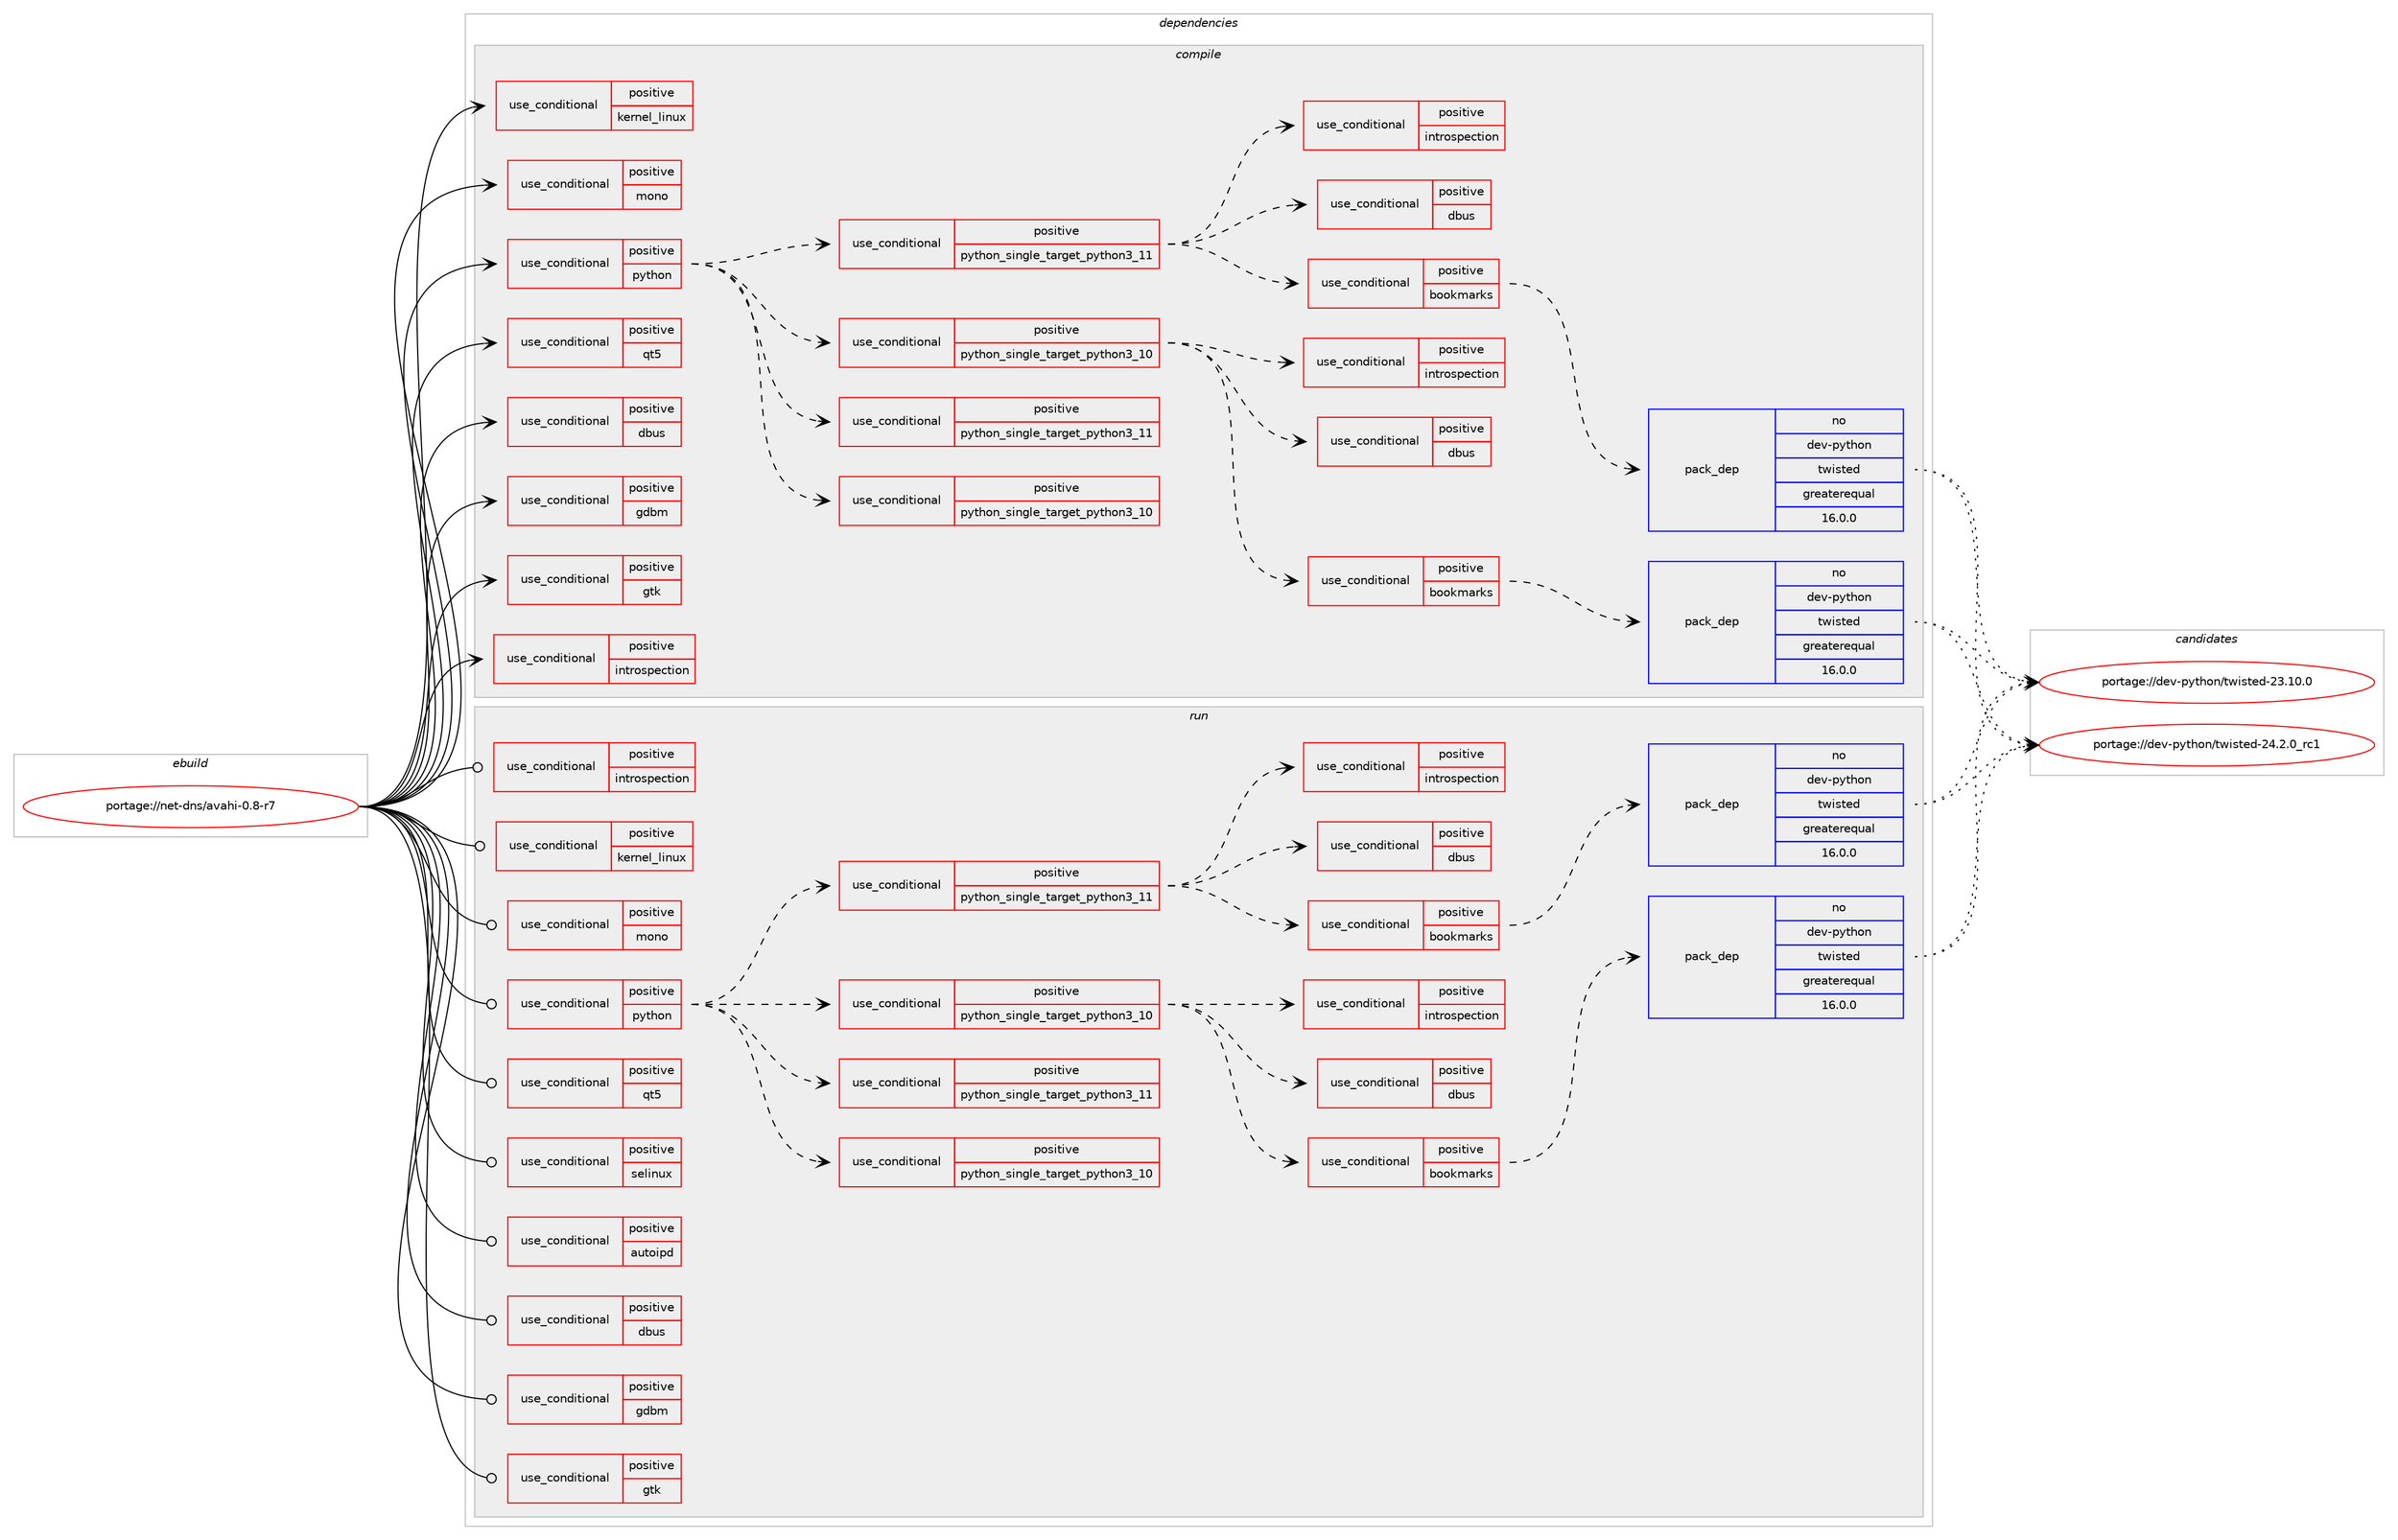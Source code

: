 digraph prolog {

# *************
# Graph options
# *************

newrank=true;
concentrate=true;
compound=true;
graph [rankdir=LR,fontname=Helvetica,fontsize=10,ranksep=1.5];#, ranksep=2.5, nodesep=0.2];
edge  [arrowhead=vee];
node  [fontname=Helvetica,fontsize=10];

# **********
# The ebuild
# **********

subgraph cluster_leftcol {
color=gray;
rank=same;
label=<<i>ebuild</i>>;
id [label="portage://net-dns/avahi-0.8-r7", color=red, width=4, href="../net-dns/avahi-0.8-r7.svg"];
}

# ****************
# The dependencies
# ****************

subgraph cluster_midcol {
color=gray;
label=<<i>dependencies</i>>;
subgraph cluster_compile {
fillcolor="#eeeeee";
style=filled;
label=<<i>compile</i>>;
subgraph cond758 {
dependency914 [label=<<TABLE BORDER="0" CELLBORDER="1" CELLSPACING="0" CELLPADDING="4"><TR><TD ROWSPAN="3" CELLPADDING="10">use_conditional</TD></TR><TR><TD>positive</TD></TR><TR><TD>dbus</TD></TR></TABLE>>, shape=none, color=red];
# *** BEGIN UNKNOWN DEPENDENCY TYPE (TODO) ***
# dependency914 -> package_dependency(portage://net-dns/avahi-0.8-r7,install,no,sys-apps,dbus,none,[,,],[],[use(optenable(abi_x86_32),negative),use(optenable(abi_x86_64),negative),use(optenable(abi_x86_x32),negative),use(optenable(abi_mips_n32),negative),use(optenable(abi_mips_n64),negative),use(optenable(abi_mips_o32),negative),use(optenable(abi_s390_32),negative),use(optenable(abi_s390_64),negative)])
# *** END UNKNOWN DEPENDENCY TYPE (TODO) ***

}
id:e -> dependency914:w [weight=20,style="solid",arrowhead="vee"];
subgraph cond759 {
dependency915 [label=<<TABLE BORDER="0" CELLBORDER="1" CELLSPACING="0" CELLPADDING="4"><TR><TD ROWSPAN="3" CELLPADDING="10">use_conditional</TD></TR><TR><TD>positive</TD></TR><TR><TD>gdbm</TD></TR></TABLE>>, shape=none, color=red];
# *** BEGIN UNKNOWN DEPENDENCY TYPE (TODO) ***
# dependency915 -> package_dependency(portage://net-dns/avahi-0.8-r7,install,no,sys-libs,gdbm,none,[,,],any_same_slot,[use(optenable(abi_x86_32),negative),use(optenable(abi_x86_64),negative),use(optenable(abi_x86_x32),negative),use(optenable(abi_mips_n32),negative),use(optenable(abi_mips_n64),negative),use(optenable(abi_mips_o32),negative),use(optenable(abi_s390_32),negative),use(optenable(abi_s390_64),negative)])
# *** END UNKNOWN DEPENDENCY TYPE (TODO) ***

}
id:e -> dependency915:w [weight=20,style="solid",arrowhead="vee"];
subgraph cond760 {
dependency916 [label=<<TABLE BORDER="0" CELLBORDER="1" CELLSPACING="0" CELLPADDING="4"><TR><TD ROWSPAN="3" CELLPADDING="10">use_conditional</TD></TR><TR><TD>positive</TD></TR><TR><TD>gtk</TD></TR></TABLE>>, shape=none, color=red];
# *** BEGIN UNKNOWN DEPENDENCY TYPE (TODO) ***
# dependency916 -> package_dependency(portage://net-dns/avahi-0.8-r7,install,no,x11-libs,gtk+,none,[,,],[slot(3)],[use(optenable(abi_x86_32),negative),use(optenable(abi_x86_64),negative),use(optenable(abi_x86_x32),negative),use(optenable(abi_mips_n32),negative),use(optenable(abi_mips_n64),negative),use(optenable(abi_mips_o32),negative),use(optenable(abi_s390_32),negative),use(optenable(abi_s390_64),negative)])
# *** END UNKNOWN DEPENDENCY TYPE (TODO) ***

}
id:e -> dependency916:w [weight=20,style="solid",arrowhead="vee"];
subgraph cond761 {
dependency917 [label=<<TABLE BORDER="0" CELLBORDER="1" CELLSPACING="0" CELLPADDING="4"><TR><TD ROWSPAN="3" CELLPADDING="10">use_conditional</TD></TR><TR><TD>positive</TD></TR><TR><TD>introspection</TD></TR></TABLE>>, shape=none, color=red];
# *** BEGIN UNKNOWN DEPENDENCY TYPE (TODO) ***
# dependency917 -> package_dependency(portage://net-dns/avahi-0.8-r7,install,no,dev-libs,gobject-introspection,none,[,,],any_same_slot,[])
# *** END UNKNOWN DEPENDENCY TYPE (TODO) ***

}
id:e -> dependency917:w [weight=20,style="solid",arrowhead="vee"];
subgraph cond762 {
dependency918 [label=<<TABLE BORDER="0" CELLBORDER="1" CELLSPACING="0" CELLPADDING="4"><TR><TD ROWSPAN="3" CELLPADDING="10">use_conditional</TD></TR><TR><TD>positive</TD></TR><TR><TD>kernel_linux</TD></TR></TABLE>>, shape=none, color=red];
# *** BEGIN UNKNOWN DEPENDENCY TYPE (TODO) ***
# dependency918 -> package_dependency(portage://net-dns/avahi-0.8-r7,install,no,sys-libs,libcap,none,[,,],[],[])
# *** END UNKNOWN DEPENDENCY TYPE (TODO) ***

}
id:e -> dependency918:w [weight=20,style="solid",arrowhead="vee"];
subgraph cond763 {
dependency919 [label=<<TABLE BORDER="0" CELLBORDER="1" CELLSPACING="0" CELLPADDING="4"><TR><TD ROWSPAN="3" CELLPADDING="10">use_conditional</TD></TR><TR><TD>positive</TD></TR><TR><TD>mono</TD></TR></TABLE>>, shape=none, color=red];
# *** BEGIN UNKNOWN DEPENDENCY TYPE (TODO) ***
# dependency919 -> package_dependency(portage://net-dns/avahi-0.8-r7,install,no,dev-lang,mono,none,[,,],[],[])
# *** END UNKNOWN DEPENDENCY TYPE (TODO) ***

}
id:e -> dependency919:w [weight=20,style="solid",arrowhead="vee"];
subgraph cond764 {
dependency920 [label=<<TABLE BORDER="0" CELLBORDER="1" CELLSPACING="0" CELLPADDING="4"><TR><TD ROWSPAN="3" CELLPADDING="10">use_conditional</TD></TR><TR><TD>positive</TD></TR><TR><TD>python</TD></TR></TABLE>>, shape=none, color=red];
subgraph cond765 {
dependency921 [label=<<TABLE BORDER="0" CELLBORDER="1" CELLSPACING="0" CELLPADDING="4"><TR><TD ROWSPAN="3" CELLPADDING="10">use_conditional</TD></TR><TR><TD>positive</TD></TR><TR><TD>python_single_target_python3_10</TD></TR></TABLE>>, shape=none, color=red];
# *** BEGIN UNKNOWN DEPENDENCY TYPE (TODO) ***
# dependency921 -> package_dependency(portage://net-dns/avahi-0.8-r7,install,no,dev-lang,python,none,[,,],[slot(3.10)],[use(enable(gdbm),none)])
# *** END UNKNOWN DEPENDENCY TYPE (TODO) ***

}
dependency920:e -> dependency921:w [weight=20,style="dashed",arrowhead="vee"];
subgraph cond766 {
dependency922 [label=<<TABLE BORDER="0" CELLBORDER="1" CELLSPACING="0" CELLPADDING="4"><TR><TD ROWSPAN="3" CELLPADDING="10">use_conditional</TD></TR><TR><TD>positive</TD></TR><TR><TD>python_single_target_python3_11</TD></TR></TABLE>>, shape=none, color=red];
# *** BEGIN UNKNOWN DEPENDENCY TYPE (TODO) ***
# dependency922 -> package_dependency(portage://net-dns/avahi-0.8-r7,install,no,dev-lang,python,none,[,,],[slot(3.11)],[use(enable(gdbm),none)])
# *** END UNKNOWN DEPENDENCY TYPE (TODO) ***

}
dependency920:e -> dependency922:w [weight=20,style="dashed",arrowhead="vee"];
subgraph cond767 {
dependency923 [label=<<TABLE BORDER="0" CELLBORDER="1" CELLSPACING="0" CELLPADDING="4"><TR><TD ROWSPAN="3" CELLPADDING="10">use_conditional</TD></TR><TR><TD>positive</TD></TR><TR><TD>python_single_target_python3_10</TD></TR></TABLE>>, shape=none, color=red];
subgraph cond768 {
dependency924 [label=<<TABLE BORDER="0" CELLBORDER="1" CELLSPACING="0" CELLPADDING="4"><TR><TD ROWSPAN="3" CELLPADDING="10">use_conditional</TD></TR><TR><TD>positive</TD></TR><TR><TD>bookmarks</TD></TR></TABLE>>, shape=none, color=red];
subgraph pack143 {
dependency925 [label=<<TABLE BORDER="0" CELLBORDER="1" CELLSPACING="0" CELLPADDING="4" WIDTH="220"><TR><TD ROWSPAN="6" CELLPADDING="30">pack_dep</TD></TR><TR><TD WIDTH="110">no</TD></TR><TR><TD>dev-python</TD></TR><TR><TD>twisted</TD></TR><TR><TD>greaterequal</TD></TR><TR><TD>16.0.0</TD></TR></TABLE>>, shape=none, color=blue];
}
dependency924:e -> dependency925:w [weight=20,style="dashed",arrowhead="vee"];
}
dependency923:e -> dependency924:w [weight=20,style="dashed",arrowhead="vee"];
subgraph cond769 {
dependency926 [label=<<TABLE BORDER="0" CELLBORDER="1" CELLSPACING="0" CELLPADDING="4"><TR><TD ROWSPAN="3" CELLPADDING="10">use_conditional</TD></TR><TR><TD>positive</TD></TR><TR><TD>dbus</TD></TR></TABLE>>, shape=none, color=red];
# *** BEGIN UNKNOWN DEPENDENCY TYPE (TODO) ***
# dependency926 -> package_dependency(portage://net-dns/avahi-0.8-r7,install,no,dev-python,dbus-python,none,[,,],[],[use(enable(python_targets_python3_10),negative)])
# *** END UNKNOWN DEPENDENCY TYPE (TODO) ***

}
dependency923:e -> dependency926:w [weight=20,style="dashed",arrowhead="vee"];
subgraph cond770 {
dependency927 [label=<<TABLE BORDER="0" CELLBORDER="1" CELLSPACING="0" CELLPADDING="4"><TR><TD ROWSPAN="3" CELLPADDING="10">use_conditional</TD></TR><TR><TD>positive</TD></TR><TR><TD>introspection</TD></TR></TABLE>>, shape=none, color=red];
# *** BEGIN UNKNOWN DEPENDENCY TYPE (TODO) ***
# dependency927 -> package_dependency(portage://net-dns/avahi-0.8-r7,install,no,dev-python,pygobject,none,[,,],[slot(3)],[use(enable(python_targets_python3_10),negative)])
# *** END UNKNOWN DEPENDENCY TYPE (TODO) ***

}
dependency923:e -> dependency927:w [weight=20,style="dashed",arrowhead="vee"];
}
dependency920:e -> dependency923:w [weight=20,style="dashed",arrowhead="vee"];
subgraph cond771 {
dependency928 [label=<<TABLE BORDER="0" CELLBORDER="1" CELLSPACING="0" CELLPADDING="4"><TR><TD ROWSPAN="3" CELLPADDING="10">use_conditional</TD></TR><TR><TD>positive</TD></TR><TR><TD>python_single_target_python3_11</TD></TR></TABLE>>, shape=none, color=red];
subgraph cond772 {
dependency929 [label=<<TABLE BORDER="0" CELLBORDER="1" CELLSPACING="0" CELLPADDING="4"><TR><TD ROWSPAN="3" CELLPADDING="10">use_conditional</TD></TR><TR><TD>positive</TD></TR><TR><TD>bookmarks</TD></TR></TABLE>>, shape=none, color=red];
subgraph pack144 {
dependency930 [label=<<TABLE BORDER="0" CELLBORDER="1" CELLSPACING="0" CELLPADDING="4" WIDTH="220"><TR><TD ROWSPAN="6" CELLPADDING="30">pack_dep</TD></TR><TR><TD WIDTH="110">no</TD></TR><TR><TD>dev-python</TD></TR><TR><TD>twisted</TD></TR><TR><TD>greaterequal</TD></TR><TR><TD>16.0.0</TD></TR></TABLE>>, shape=none, color=blue];
}
dependency929:e -> dependency930:w [weight=20,style="dashed",arrowhead="vee"];
}
dependency928:e -> dependency929:w [weight=20,style="dashed",arrowhead="vee"];
subgraph cond773 {
dependency931 [label=<<TABLE BORDER="0" CELLBORDER="1" CELLSPACING="0" CELLPADDING="4"><TR><TD ROWSPAN="3" CELLPADDING="10">use_conditional</TD></TR><TR><TD>positive</TD></TR><TR><TD>dbus</TD></TR></TABLE>>, shape=none, color=red];
# *** BEGIN UNKNOWN DEPENDENCY TYPE (TODO) ***
# dependency931 -> package_dependency(portage://net-dns/avahi-0.8-r7,install,no,dev-python,dbus-python,none,[,,],[],[use(enable(python_targets_python3_11),negative)])
# *** END UNKNOWN DEPENDENCY TYPE (TODO) ***

}
dependency928:e -> dependency931:w [weight=20,style="dashed",arrowhead="vee"];
subgraph cond774 {
dependency932 [label=<<TABLE BORDER="0" CELLBORDER="1" CELLSPACING="0" CELLPADDING="4"><TR><TD ROWSPAN="3" CELLPADDING="10">use_conditional</TD></TR><TR><TD>positive</TD></TR><TR><TD>introspection</TD></TR></TABLE>>, shape=none, color=red];
# *** BEGIN UNKNOWN DEPENDENCY TYPE (TODO) ***
# dependency932 -> package_dependency(portage://net-dns/avahi-0.8-r7,install,no,dev-python,pygobject,none,[,,],[slot(3)],[use(enable(python_targets_python3_11),negative)])
# *** END UNKNOWN DEPENDENCY TYPE (TODO) ***

}
dependency928:e -> dependency932:w [weight=20,style="dashed",arrowhead="vee"];
}
dependency920:e -> dependency928:w [weight=20,style="dashed",arrowhead="vee"];
}
id:e -> dependency920:w [weight=20,style="solid",arrowhead="vee"];
subgraph cond775 {
dependency933 [label=<<TABLE BORDER="0" CELLBORDER="1" CELLSPACING="0" CELLPADDING="4"><TR><TD ROWSPAN="3" CELLPADDING="10">use_conditional</TD></TR><TR><TD>positive</TD></TR><TR><TD>qt5</TD></TR></TABLE>>, shape=none, color=red];
# *** BEGIN UNKNOWN DEPENDENCY TYPE (TODO) ***
# dependency933 -> package_dependency(portage://net-dns/avahi-0.8-r7,install,no,dev-qt,qtcore,none,[,,],[slot(5)],[])
# *** END UNKNOWN DEPENDENCY TYPE (TODO) ***

}
id:e -> dependency933:w [weight=20,style="solid",arrowhead="vee"];
# *** BEGIN UNKNOWN DEPENDENCY TYPE (TODO) ***
# id -> package_dependency(portage://net-dns/avahi-0.8-r7,install,no,dev-libs,expat,none,[,,],[],[])
# *** END UNKNOWN DEPENDENCY TYPE (TODO) ***

# *** BEGIN UNKNOWN DEPENDENCY TYPE (TODO) ***
# id -> package_dependency(portage://net-dns/avahi-0.8-r7,install,no,dev-libs,glib,none,[,,],[slot(2)],[use(optenable(abi_x86_32),negative),use(optenable(abi_x86_64),negative),use(optenable(abi_x86_x32),negative),use(optenable(abi_mips_n32),negative),use(optenable(abi_mips_n64),negative),use(optenable(abi_mips_o32),negative),use(optenable(abi_s390_32),negative),use(optenable(abi_s390_64),negative)])
# *** END UNKNOWN DEPENDENCY TYPE (TODO) ***

# *** BEGIN UNKNOWN DEPENDENCY TYPE (TODO) ***
# id -> package_dependency(portage://net-dns/avahi-0.8-r7,install,no,dev-libs,libdaemon,none,[,,],[],[])
# *** END UNKNOWN DEPENDENCY TYPE (TODO) ***

# *** BEGIN UNKNOWN DEPENDENCY TYPE (TODO) ***
# id -> package_dependency(portage://net-dns/avahi-0.8-r7,install,no,dev-libs,libevent,none,[,,],any_same_slot,[use(optenable(abi_x86_32),negative),use(optenable(abi_x86_64),negative),use(optenable(abi_x86_x32),negative),use(optenable(abi_mips_n32),negative),use(optenable(abi_mips_n64),negative),use(optenable(abi_mips_o32),negative),use(optenable(abi_s390_32),negative),use(optenable(abi_s390_64),negative)])
# *** END UNKNOWN DEPENDENCY TYPE (TODO) ***

}
subgraph cluster_compileandrun {
fillcolor="#eeeeee";
style=filled;
label=<<i>compile and run</i>>;
}
subgraph cluster_run {
fillcolor="#eeeeee";
style=filled;
label=<<i>run</i>>;
subgraph cond776 {
dependency934 [label=<<TABLE BORDER="0" CELLBORDER="1" CELLSPACING="0" CELLPADDING="4"><TR><TD ROWSPAN="3" CELLPADDING="10">use_conditional</TD></TR><TR><TD>positive</TD></TR><TR><TD>autoipd</TD></TR></TABLE>>, shape=none, color=red];
# *** BEGIN UNKNOWN DEPENDENCY TYPE (TODO) ***
# dependency934 -> package_dependency(portage://net-dns/avahi-0.8-r7,run,no,acct-user,avahi-autoipd,none,[,,],[],[])
# *** END UNKNOWN DEPENDENCY TYPE (TODO) ***

# *** BEGIN UNKNOWN DEPENDENCY TYPE (TODO) ***
# dependency934 -> package_dependency(portage://net-dns/avahi-0.8-r7,run,no,acct-group,avahi-autoipd,none,[,,],[],[])
# *** END UNKNOWN DEPENDENCY TYPE (TODO) ***

}
id:e -> dependency934:w [weight=20,style="solid",arrowhead="odot"];
subgraph cond777 {
dependency935 [label=<<TABLE BORDER="0" CELLBORDER="1" CELLSPACING="0" CELLPADDING="4"><TR><TD ROWSPAN="3" CELLPADDING="10">use_conditional</TD></TR><TR><TD>positive</TD></TR><TR><TD>dbus</TD></TR></TABLE>>, shape=none, color=red];
# *** BEGIN UNKNOWN DEPENDENCY TYPE (TODO) ***
# dependency935 -> package_dependency(portage://net-dns/avahi-0.8-r7,run,no,sys-apps,dbus,none,[,,],[],[use(optenable(abi_x86_32),negative),use(optenable(abi_x86_64),negative),use(optenable(abi_x86_x32),negative),use(optenable(abi_mips_n32),negative),use(optenable(abi_mips_n64),negative),use(optenable(abi_mips_o32),negative),use(optenable(abi_s390_32),negative),use(optenable(abi_s390_64),negative)])
# *** END UNKNOWN DEPENDENCY TYPE (TODO) ***

}
id:e -> dependency935:w [weight=20,style="solid",arrowhead="odot"];
subgraph cond778 {
dependency936 [label=<<TABLE BORDER="0" CELLBORDER="1" CELLSPACING="0" CELLPADDING="4"><TR><TD ROWSPAN="3" CELLPADDING="10">use_conditional</TD></TR><TR><TD>positive</TD></TR><TR><TD>gdbm</TD></TR></TABLE>>, shape=none, color=red];
# *** BEGIN UNKNOWN DEPENDENCY TYPE (TODO) ***
# dependency936 -> package_dependency(portage://net-dns/avahi-0.8-r7,run,no,sys-libs,gdbm,none,[,,],any_same_slot,[use(optenable(abi_x86_32),negative),use(optenable(abi_x86_64),negative),use(optenable(abi_x86_x32),negative),use(optenable(abi_mips_n32),negative),use(optenable(abi_mips_n64),negative),use(optenable(abi_mips_o32),negative),use(optenable(abi_s390_32),negative),use(optenable(abi_s390_64),negative)])
# *** END UNKNOWN DEPENDENCY TYPE (TODO) ***

}
id:e -> dependency936:w [weight=20,style="solid",arrowhead="odot"];
subgraph cond779 {
dependency937 [label=<<TABLE BORDER="0" CELLBORDER="1" CELLSPACING="0" CELLPADDING="4"><TR><TD ROWSPAN="3" CELLPADDING="10">use_conditional</TD></TR><TR><TD>positive</TD></TR><TR><TD>gtk</TD></TR></TABLE>>, shape=none, color=red];
# *** BEGIN UNKNOWN DEPENDENCY TYPE (TODO) ***
# dependency937 -> package_dependency(portage://net-dns/avahi-0.8-r7,run,no,x11-libs,gtk+,none,[,,],[slot(3)],[use(optenable(abi_x86_32),negative),use(optenable(abi_x86_64),negative),use(optenable(abi_x86_x32),negative),use(optenable(abi_mips_n32),negative),use(optenable(abi_mips_n64),negative),use(optenable(abi_mips_o32),negative),use(optenable(abi_s390_32),negative),use(optenable(abi_s390_64),negative)])
# *** END UNKNOWN DEPENDENCY TYPE (TODO) ***

}
id:e -> dependency937:w [weight=20,style="solid",arrowhead="odot"];
subgraph cond780 {
dependency938 [label=<<TABLE BORDER="0" CELLBORDER="1" CELLSPACING="0" CELLPADDING="4"><TR><TD ROWSPAN="3" CELLPADDING="10">use_conditional</TD></TR><TR><TD>positive</TD></TR><TR><TD>introspection</TD></TR></TABLE>>, shape=none, color=red];
# *** BEGIN UNKNOWN DEPENDENCY TYPE (TODO) ***
# dependency938 -> package_dependency(portage://net-dns/avahi-0.8-r7,run,no,dev-libs,gobject-introspection,none,[,,],any_same_slot,[])
# *** END UNKNOWN DEPENDENCY TYPE (TODO) ***

}
id:e -> dependency938:w [weight=20,style="solid",arrowhead="odot"];
subgraph cond781 {
dependency939 [label=<<TABLE BORDER="0" CELLBORDER="1" CELLSPACING="0" CELLPADDING="4"><TR><TD ROWSPAN="3" CELLPADDING="10">use_conditional</TD></TR><TR><TD>positive</TD></TR><TR><TD>kernel_linux</TD></TR></TABLE>>, shape=none, color=red];
# *** BEGIN UNKNOWN DEPENDENCY TYPE (TODO) ***
# dependency939 -> package_dependency(portage://net-dns/avahi-0.8-r7,run,no,sys-libs,libcap,none,[,,],[],[])
# *** END UNKNOWN DEPENDENCY TYPE (TODO) ***

}
id:e -> dependency939:w [weight=20,style="solid",arrowhead="odot"];
subgraph cond782 {
dependency940 [label=<<TABLE BORDER="0" CELLBORDER="1" CELLSPACING="0" CELLPADDING="4"><TR><TD ROWSPAN="3" CELLPADDING="10">use_conditional</TD></TR><TR><TD>positive</TD></TR><TR><TD>mono</TD></TR></TABLE>>, shape=none, color=red];
# *** BEGIN UNKNOWN DEPENDENCY TYPE (TODO) ***
# dependency940 -> package_dependency(portage://net-dns/avahi-0.8-r7,run,no,dev-lang,mono,none,[,,],[],[])
# *** END UNKNOWN DEPENDENCY TYPE (TODO) ***

}
id:e -> dependency940:w [weight=20,style="solid",arrowhead="odot"];
subgraph cond783 {
dependency941 [label=<<TABLE BORDER="0" CELLBORDER="1" CELLSPACING="0" CELLPADDING="4"><TR><TD ROWSPAN="3" CELLPADDING="10">use_conditional</TD></TR><TR><TD>positive</TD></TR><TR><TD>python</TD></TR></TABLE>>, shape=none, color=red];
subgraph cond784 {
dependency942 [label=<<TABLE BORDER="0" CELLBORDER="1" CELLSPACING="0" CELLPADDING="4"><TR><TD ROWSPAN="3" CELLPADDING="10">use_conditional</TD></TR><TR><TD>positive</TD></TR><TR><TD>python_single_target_python3_10</TD></TR></TABLE>>, shape=none, color=red];
# *** BEGIN UNKNOWN DEPENDENCY TYPE (TODO) ***
# dependency942 -> package_dependency(portage://net-dns/avahi-0.8-r7,run,no,dev-lang,python,none,[,,],[slot(3.10)],[use(enable(gdbm),none)])
# *** END UNKNOWN DEPENDENCY TYPE (TODO) ***

}
dependency941:e -> dependency942:w [weight=20,style="dashed",arrowhead="vee"];
subgraph cond785 {
dependency943 [label=<<TABLE BORDER="0" CELLBORDER="1" CELLSPACING="0" CELLPADDING="4"><TR><TD ROWSPAN="3" CELLPADDING="10">use_conditional</TD></TR><TR><TD>positive</TD></TR><TR><TD>python_single_target_python3_11</TD></TR></TABLE>>, shape=none, color=red];
# *** BEGIN UNKNOWN DEPENDENCY TYPE (TODO) ***
# dependency943 -> package_dependency(portage://net-dns/avahi-0.8-r7,run,no,dev-lang,python,none,[,,],[slot(3.11)],[use(enable(gdbm),none)])
# *** END UNKNOWN DEPENDENCY TYPE (TODO) ***

}
dependency941:e -> dependency943:w [weight=20,style="dashed",arrowhead="vee"];
subgraph cond786 {
dependency944 [label=<<TABLE BORDER="0" CELLBORDER="1" CELLSPACING="0" CELLPADDING="4"><TR><TD ROWSPAN="3" CELLPADDING="10">use_conditional</TD></TR><TR><TD>positive</TD></TR><TR><TD>python_single_target_python3_10</TD></TR></TABLE>>, shape=none, color=red];
subgraph cond787 {
dependency945 [label=<<TABLE BORDER="0" CELLBORDER="1" CELLSPACING="0" CELLPADDING="4"><TR><TD ROWSPAN="3" CELLPADDING="10">use_conditional</TD></TR><TR><TD>positive</TD></TR><TR><TD>bookmarks</TD></TR></TABLE>>, shape=none, color=red];
subgraph pack145 {
dependency946 [label=<<TABLE BORDER="0" CELLBORDER="1" CELLSPACING="0" CELLPADDING="4" WIDTH="220"><TR><TD ROWSPAN="6" CELLPADDING="30">pack_dep</TD></TR><TR><TD WIDTH="110">no</TD></TR><TR><TD>dev-python</TD></TR><TR><TD>twisted</TD></TR><TR><TD>greaterequal</TD></TR><TR><TD>16.0.0</TD></TR></TABLE>>, shape=none, color=blue];
}
dependency945:e -> dependency946:w [weight=20,style="dashed",arrowhead="vee"];
}
dependency944:e -> dependency945:w [weight=20,style="dashed",arrowhead="vee"];
subgraph cond788 {
dependency947 [label=<<TABLE BORDER="0" CELLBORDER="1" CELLSPACING="0" CELLPADDING="4"><TR><TD ROWSPAN="3" CELLPADDING="10">use_conditional</TD></TR><TR><TD>positive</TD></TR><TR><TD>dbus</TD></TR></TABLE>>, shape=none, color=red];
# *** BEGIN UNKNOWN DEPENDENCY TYPE (TODO) ***
# dependency947 -> package_dependency(portage://net-dns/avahi-0.8-r7,run,no,dev-python,dbus-python,none,[,,],[],[use(enable(python_targets_python3_10),negative)])
# *** END UNKNOWN DEPENDENCY TYPE (TODO) ***

}
dependency944:e -> dependency947:w [weight=20,style="dashed",arrowhead="vee"];
subgraph cond789 {
dependency948 [label=<<TABLE BORDER="0" CELLBORDER="1" CELLSPACING="0" CELLPADDING="4"><TR><TD ROWSPAN="3" CELLPADDING="10">use_conditional</TD></TR><TR><TD>positive</TD></TR><TR><TD>introspection</TD></TR></TABLE>>, shape=none, color=red];
# *** BEGIN UNKNOWN DEPENDENCY TYPE (TODO) ***
# dependency948 -> package_dependency(portage://net-dns/avahi-0.8-r7,run,no,dev-python,pygobject,none,[,,],[slot(3)],[use(enable(python_targets_python3_10),negative)])
# *** END UNKNOWN DEPENDENCY TYPE (TODO) ***

}
dependency944:e -> dependency948:w [weight=20,style="dashed",arrowhead="vee"];
}
dependency941:e -> dependency944:w [weight=20,style="dashed",arrowhead="vee"];
subgraph cond790 {
dependency949 [label=<<TABLE BORDER="0" CELLBORDER="1" CELLSPACING="0" CELLPADDING="4"><TR><TD ROWSPAN="3" CELLPADDING="10">use_conditional</TD></TR><TR><TD>positive</TD></TR><TR><TD>python_single_target_python3_11</TD></TR></TABLE>>, shape=none, color=red];
subgraph cond791 {
dependency950 [label=<<TABLE BORDER="0" CELLBORDER="1" CELLSPACING="0" CELLPADDING="4"><TR><TD ROWSPAN="3" CELLPADDING="10">use_conditional</TD></TR><TR><TD>positive</TD></TR><TR><TD>bookmarks</TD></TR></TABLE>>, shape=none, color=red];
subgraph pack146 {
dependency951 [label=<<TABLE BORDER="0" CELLBORDER="1" CELLSPACING="0" CELLPADDING="4" WIDTH="220"><TR><TD ROWSPAN="6" CELLPADDING="30">pack_dep</TD></TR><TR><TD WIDTH="110">no</TD></TR><TR><TD>dev-python</TD></TR><TR><TD>twisted</TD></TR><TR><TD>greaterequal</TD></TR><TR><TD>16.0.0</TD></TR></TABLE>>, shape=none, color=blue];
}
dependency950:e -> dependency951:w [weight=20,style="dashed",arrowhead="vee"];
}
dependency949:e -> dependency950:w [weight=20,style="dashed",arrowhead="vee"];
subgraph cond792 {
dependency952 [label=<<TABLE BORDER="0" CELLBORDER="1" CELLSPACING="0" CELLPADDING="4"><TR><TD ROWSPAN="3" CELLPADDING="10">use_conditional</TD></TR><TR><TD>positive</TD></TR><TR><TD>dbus</TD></TR></TABLE>>, shape=none, color=red];
# *** BEGIN UNKNOWN DEPENDENCY TYPE (TODO) ***
# dependency952 -> package_dependency(portage://net-dns/avahi-0.8-r7,run,no,dev-python,dbus-python,none,[,,],[],[use(enable(python_targets_python3_11),negative)])
# *** END UNKNOWN DEPENDENCY TYPE (TODO) ***

}
dependency949:e -> dependency952:w [weight=20,style="dashed",arrowhead="vee"];
subgraph cond793 {
dependency953 [label=<<TABLE BORDER="0" CELLBORDER="1" CELLSPACING="0" CELLPADDING="4"><TR><TD ROWSPAN="3" CELLPADDING="10">use_conditional</TD></TR><TR><TD>positive</TD></TR><TR><TD>introspection</TD></TR></TABLE>>, shape=none, color=red];
# *** BEGIN UNKNOWN DEPENDENCY TYPE (TODO) ***
# dependency953 -> package_dependency(portage://net-dns/avahi-0.8-r7,run,no,dev-python,pygobject,none,[,,],[slot(3)],[use(enable(python_targets_python3_11),negative)])
# *** END UNKNOWN DEPENDENCY TYPE (TODO) ***

}
dependency949:e -> dependency953:w [weight=20,style="dashed",arrowhead="vee"];
}
dependency941:e -> dependency949:w [weight=20,style="dashed",arrowhead="vee"];
}
id:e -> dependency941:w [weight=20,style="solid",arrowhead="odot"];
subgraph cond794 {
dependency954 [label=<<TABLE BORDER="0" CELLBORDER="1" CELLSPACING="0" CELLPADDING="4"><TR><TD ROWSPAN="3" CELLPADDING="10">use_conditional</TD></TR><TR><TD>positive</TD></TR><TR><TD>qt5</TD></TR></TABLE>>, shape=none, color=red];
# *** BEGIN UNKNOWN DEPENDENCY TYPE (TODO) ***
# dependency954 -> package_dependency(portage://net-dns/avahi-0.8-r7,run,no,dev-qt,qtcore,none,[,,],[slot(5)],[])
# *** END UNKNOWN DEPENDENCY TYPE (TODO) ***

}
id:e -> dependency954:w [weight=20,style="solid",arrowhead="odot"];
subgraph cond795 {
dependency955 [label=<<TABLE BORDER="0" CELLBORDER="1" CELLSPACING="0" CELLPADDING="4"><TR><TD ROWSPAN="3" CELLPADDING="10">use_conditional</TD></TR><TR><TD>positive</TD></TR><TR><TD>selinux</TD></TR></TABLE>>, shape=none, color=red];
# *** BEGIN UNKNOWN DEPENDENCY TYPE (TODO) ***
# dependency955 -> package_dependency(portage://net-dns/avahi-0.8-r7,run,no,sec-policy,selinux-avahi,none,[,,],[],[])
# *** END UNKNOWN DEPENDENCY TYPE (TODO) ***

}
id:e -> dependency955:w [weight=20,style="solid",arrowhead="odot"];
# *** BEGIN UNKNOWN DEPENDENCY TYPE (TODO) ***
# id -> package_dependency(portage://net-dns/avahi-0.8-r7,run,no,acct-group,avahi,none,[,,],[],[])
# *** END UNKNOWN DEPENDENCY TYPE (TODO) ***

# *** BEGIN UNKNOWN DEPENDENCY TYPE (TODO) ***
# id -> package_dependency(portage://net-dns/avahi-0.8-r7,run,no,acct-group,netdev,none,[,,],[],[])
# *** END UNKNOWN DEPENDENCY TYPE (TODO) ***

# *** BEGIN UNKNOWN DEPENDENCY TYPE (TODO) ***
# id -> package_dependency(portage://net-dns/avahi-0.8-r7,run,no,acct-user,avahi,none,[,,],[],[])
# *** END UNKNOWN DEPENDENCY TYPE (TODO) ***

# *** BEGIN UNKNOWN DEPENDENCY TYPE (TODO) ***
# id -> package_dependency(portage://net-dns/avahi-0.8-r7,run,no,dev-libs,expat,none,[,,],[],[])
# *** END UNKNOWN DEPENDENCY TYPE (TODO) ***

# *** BEGIN UNKNOWN DEPENDENCY TYPE (TODO) ***
# id -> package_dependency(portage://net-dns/avahi-0.8-r7,run,no,dev-libs,glib,none,[,,],[slot(2)],[use(optenable(abi_x86_32),negative),use(optenable(abi_x86_64),negative),use(optenable(abi_x86_x32),negative),use(optenable(abi_mips_n32),negative),use(optenable(abi_mips_n64),negative),use(optenable(abi_mips_o32),negative),use(optenable(abi_s390_32),negative),use(optenable(abi_s390_64),negative)])
# *** END UNKNOWN DEPENDENCY TYPE (TODO) ***

# *** BEGIN UNKNOWN DEPENDENCY TYPE (TODO) ***
# id -> package_dependency(portage://net-dns/avahi-0.8-r7,run,no,dev-libs,libdaemon,none,[,,],[],[])
# *** END UNKNOWN DEPENDENCY TYPE (TODO) ***

# *** BEGIN UNKNOWN DEPENDENCY TYPE (TODO) ***
# id -> package_dependency(portage://net-dns/avahi-0.8-r7,run,no,dev-libs,libevent,none,[,,],any_same_slot,[use(optenable(abi_x86_32),negative),use(optenable(abi_x86_64),negative),use(optenable(abi_x86_x32),negative),use(optenable(abi_mips_n32),negative),use(optenable(abi_mips_n64),negative),use(optenable(abi_mips_o32),negative),use(optenable(abi_s390_32),negative),use(optenable(abi_s390_64),negative)])
# *** END UNKNOWN DEPENDENCY TYPE (TODO) ***

}
}

# **************
# The candidates
# **************

subgraph cluster_choices {
rank=same;
color=gray;
label=<<i>candidates</i>>;

subgraph choice143 {
color=black;
nodesep=1;
choice10010111845112121116104111110471161191051151161011004550514649484648 [label="portage://dev-python/twisted-23.10.0", color=red, width=4,href="../dev-python/twisted-23.10.0.svg"];
choice100101118451121211161041111104711611910511511610110045505246504648951149949 [label="portage://dev-python/twisted-24.2.0_rc1", color=red, width=4,href="../dev-python/twisted-24.2.0_rc1.svg"];
dependency925:e -> choice10010111845112121116104111110471161191051151161011004550514649484648:w [style=dotted,weight="100"];
dependency925:e -> choice100101118451121211161041111104711611910511511610110045505246504648951149949:w [style=dotted,weight="100"];
}
subgraph choice144 {
color=black;
nodesep=1;
choice10010111845112121116104111110471161191051151161011004550514649484648 [label="portage://dev-python/twisted-23.10.0", color=red, width=4,href="../dev-python/twisted-23.10.0.svg"];
choice100101118451121211161041111104711611910511511610110045505246504648951149949 [label="portage://dev-python/twisted-24.2.0_rc1", color=red, width=4,href="../dev-python/twisted-24.2.0_rc1.svg"];
dependency930:e -> choice10010111845112121116104111110471161191051151161011004550514649484648:w [style=dotted,weight="100"];
dependency930:e -> choice100101118451121211161041111104711611910511511610110045505246504648951149949:w [style=dotted,weight="100"];
}
subgraph choice145 {
color=black;
nodesep=1;
choice10010111845112121116104111110471161191051151161011004550514649484648 [label="portage://dev-python/twisted-23.10.0", color=red, width=4,href="../dev-python/twisted-23.10.0.svg"];
choice100101118451121211161041111104711611910511511610110045505246504648951149949 [label="portage://dev-python/twisted-24.2.0_rc1", color=red, width=4,href="../dev-python/twisted-24.2.0_rc1.svg"];
dependency946:e -> choice10010111845112121116104111110471161191051151161011004550514649484648:w [style=dotted,weight="100"];
dependency946:e -> choice100101118451121211161041111104711611910511511610110045505246504648951149949:w [style=dotted,weight="100"];
}
subgraph choice146 {
color=black;
nodesep=1;
choice10010111845112121116104111110471161191051151161011004550514649484648 [label="portage://dev-python/twisted-23.10.0", color=red, width=4,href="../dev-python/twisted-23.10.0.svg"];
choice100101118451121211161041111104711611910511511610110045505246504648951149949 [label="portage://dev-python/twisted-24.2.0_rc1", color=red, width=4,href="../dev-python/twisted-24.2.0_rc1.svg"];
dependency951:e -> choice10010111845112121116104111110471161191051151161011004550514649484648:w [style=dotted,weight="100"];
dependency951:e -> choice100101118451121211161041111104711611910511511610110045505246504648951149949:w [style=dotted,weight="100"];
}
}

}
